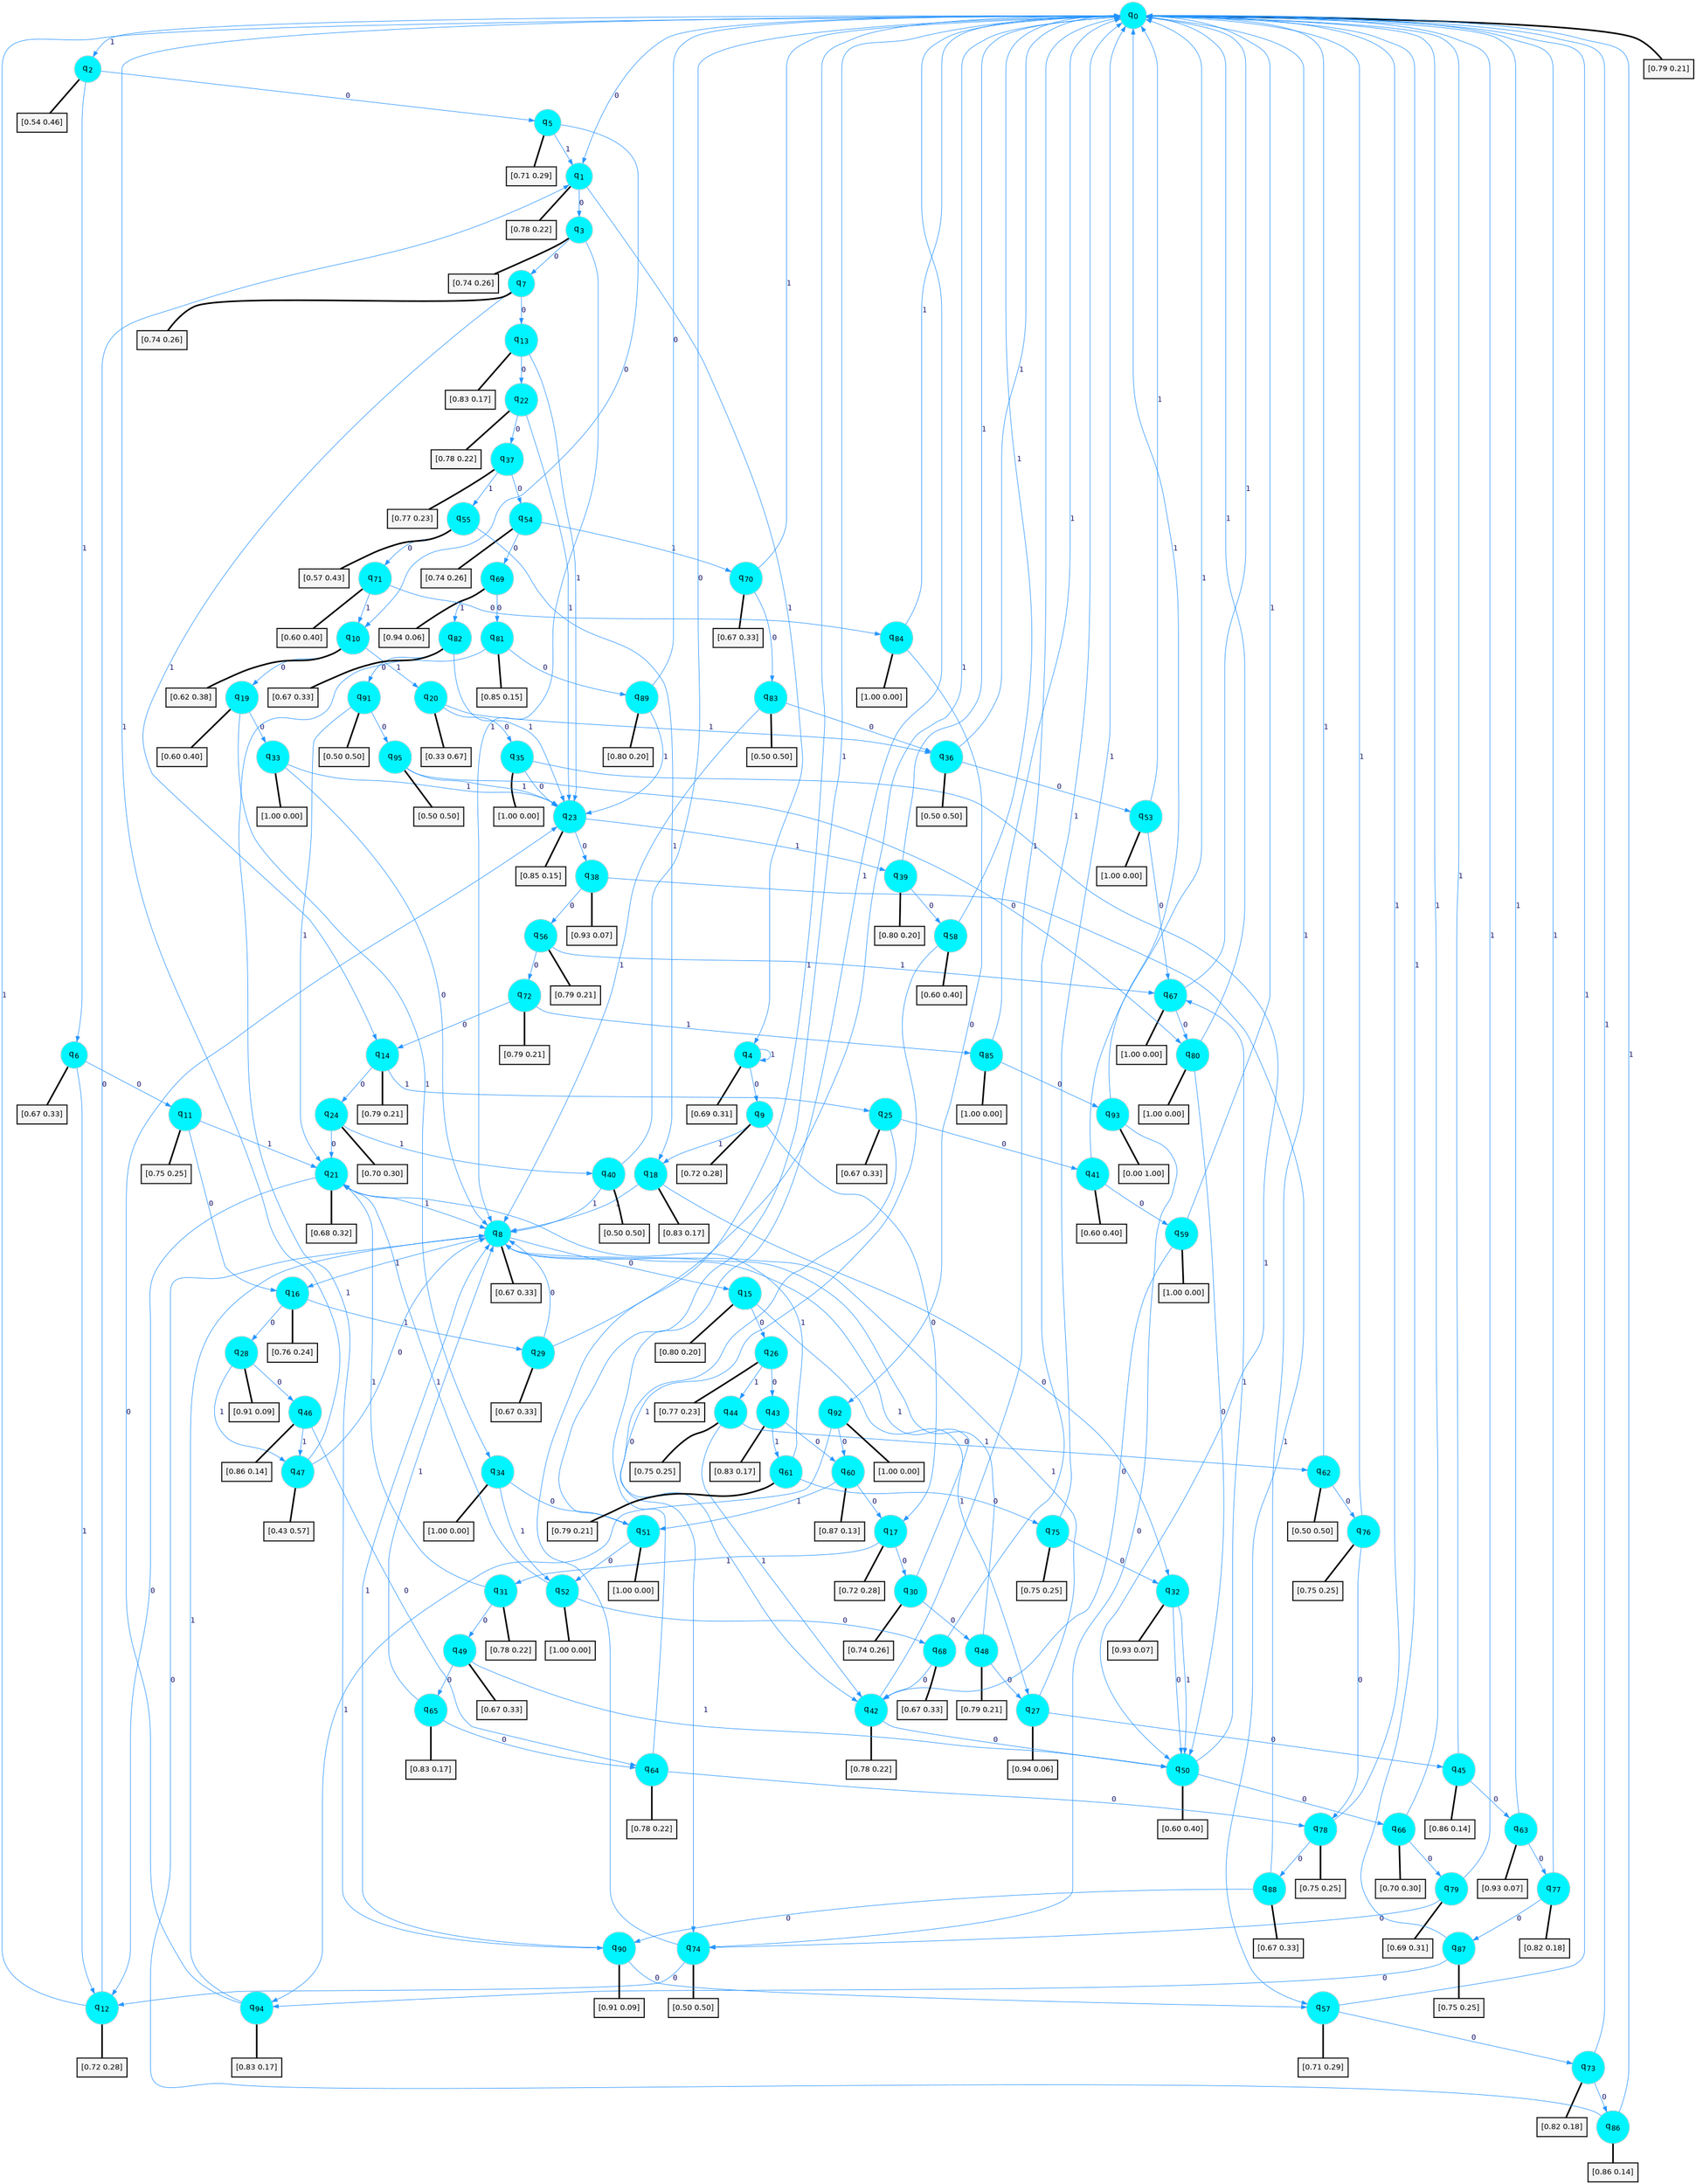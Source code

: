 digraph G {
graph [
bgcolor=transparent, dpi=300, rankdir=TD, size="40,25"];
node [
color=gray, fillcolor=turquoise1, fontcolor=black, fontname=Helvetica, fontsize=16, fontweight=bold, shape=circle, style=filled];
edge [
arrowsize=1, color=dodgerblue1, fontcolor=midnightblue, fontname=courier, fontweight=bold, penwidth=1, style=solid, weight=20];
0[label=<q<SUB>0</SUB>>];
1[label=<q<SUB>1</SUB>>];
2[label=<q<SUB>2</SUB>>];
3[label=<q<SUB>3</SUB>>];
4[label=<q<SUB>4</SUB>>];
5[label=<q<SUB>5</SUB>>];
6[label=<q<SUB>6</SUB>>];
7[label=<q<SUB>7</SUB>>];
8[label=<q<SUB>8</SUB>>];
9[label=<q<SUB>9</SUB>>];
10[label=<q<SUB>10</SUB>>];
11[label=<q<SUB>11</SUB>>];
12[label=<q<SUB>12</SUB>>];
13[label=<q<SUB>13</SUB>>];
14[label=<q<SUB>14</SUB>>];
15[label=<q<SUB>15</SUB>>];
16[label=<q<SUB>16</SUB>>];
17[label=<q<SUB>17</SUB>>];
18[label=<q<SUB>18</SUB>>];
19[label=<q<SUB>19</SUB>>];
20[label=<q<SUB>20</SUB>>];
21[label=<q<SUB>21</SUB>>];
22[label=<q<SUB>22</SUB>>];
23[label=<q<SUB>23</SUB>>];
24[label=<q<SUB>24</SUB>>];
25[label=<q<SUB>25</SUB>>];
26[label=<q<SUB>26</SUB>>];
27[label=<q<SUB>27</SUB>>];
28[label=<q<SUB>28</SUB>>];
29[label=<q<SUB>29</SUB>>];
30[label=<q<SUB>30</SUB>>];
31[label=<q<SUB>31</SUB>>];
32[label=<q<SUB>32</SUB>>];
33[label=<q<SUB>33</SUB>>];
34[label=<q<SUB>34</SUB>>];
35[label=<q<SUB>35</SUB>>];
36[label=<q<SUB>36</SUB>>];
37[label=<q<SUB>37</SUB>>];
38[label=<q<SUB>38</SUB>>];
39[label=<q<SUB>39</SUB>>];
40[label=<q<SUB>40</SUB>>];
41[label=<q<SUB>41</SUB>>];
42[label=<q<SUB>42</SUB>>];
43[label=<q<SUB>43</SUB>>];
44[label=<q<SUB>44</SUB>>];
45[label=<q<SUB>45</SUB>>];
46[label=<q<SUB>46</SUB>>];
47[label=<q<SUB>47</SUB>>];
48[label=<q<SUB>48</SUB>>];
49[label=<q<SUB>49</SUB>>];
50[label=<q<SUB>50</SUB>>];
51[label=<q<SUB>51</SUB>>];
52[label=<q<SUB>52</SUB>>];
53[label=<q<SUB>53</SUB>>];
54[label=<q<SUB>54</SUB>>];
55[label=<q<SUB>55</SUB>>];
56[label=<q<SUB>56</SUB>>];
57[label=<q<SUB>57</SUB>>];
58[label=<q<SUB>58</SUB>>];
59[label=<q<SUB>59</SUB>>];
60[label=<q<SUB>60</SUB>>];
61[label=<q<SUB>61</SUB>>];
62[label=<q<SUB>62</SUB>>];
63[label=<q<SUB>63</SUB>>];
64[label=<q<SUB>64</SUB>>];
65[label=<q<SUB>65</SUB>>];
66[label=<q<SUB>66</SUB>>];
67[label=<q<SUB>67</SUB>>];
68[label=<q<SUB>68</SUB>>];
69[label=<q<SUB>69</SUB>>];
70[label=<q<SUB>70</SUB>>];
71[label=<q<SUB>71</SUB>>];
72[label=<q<SUB>72</SUB>>];
73[label=<q<SUB>73</SUB>>];
74[label=<q<SUB>74</SUB>>];
75[label=<q<SUB>75</SUB>>];
76[label=<q<SUB>76</SUB>>];
77[label=<q<SUB>77</SUB>>];
78[label=<q<SUB>78</SUB>>];
79[label=<q<SUB>79</SUB>>];
80[label=<q<SUB>80</SUB>>];
81[label=<q<SUB>81</SUB>>];
82[label=<q<SUB>82</SUB>>];
83[label=<q<SUB>83</SUB>>];
84[label=<q<SUB>84</SUB>>];
85[label=<q<SUB>85</SUB>>];
86[label=<q<SUB>86</SUB>>];
87[label=<q<SUB>87</SUB>>];
88[label=<q<SUB>88</SUB>>];
89[label=<q<SUB>89</SUB>>];
90[label=<q<SUB>90</SUB>>];
91[label=<q<SUB>91</SUB>>];
92[label=<q<SUB>92</SUB>>];
93[label=<q<SUB>93</SUB>>];
94[label=<q<SUB>94</SUB>>];
95[label=<q<SUB>95</SUB>>];
96[label="[0.79 0.21]", shape=box,fontcolor=black, fontname=Helvetica, fontsize=14, penwidth=2, fillcolor=whitesmoke,color=black];
97[label="[0.78 0.22]", shape=box,fontcolor=black, fontname=Helvetica, fontsize=14, penwidth=2, fillcolor=whitesmoke,color=black];
98[label="[0.54 0.46]", shape=box,fontcolor=black, fontname=Helvetica, fontsize=14, penwidth=2, fillcolor=whitesmoke,color=black];
99[label="[0.74 0.26]", shape=box,fontcolor=black, fontname=Helvetica, fontsize=14, penwidth=2, fillcolor=whitesmoke,color=black];
100[label="[0.69 0.31]", shape=box,fontcolor=black, fontname=Helvetica, fontsize=14, penwidth=2, fillcolor=whitesmoke,color=black];
101[label="[0.71 0.29]", shape=box,fontcolor=black, fontname=Helvetica, fontsize=14, penwidth=2, fillcolor=whitesmoke,color=black];
102[label="[0.67 0.33]", shape=box,fontcolor=black, fontname=Helvetica, fontsize=14, penwidth=2, fillcolor=whitesmoke,color=black];
103[label="[0.74 0.26]", shape=box,fontcolor=black, fontname=Helvetica, fontsize=14, penwidth=2, fillcolor=whitesmoke,color=black];
104[label="[0.67 0.33]", shape=box,fontcolor=black, fontname=Helvetica, fontsize=14, penwidth=2, fillcolor=whitesmoke,color=black];
105[label="[0.72 0.28]", shape=box,fontcolor=black, fontname=Helvetica, fontsize=14, penwidth=2, fillcolor=whitesmoke,color=black];
106[label="[0.62 0.38]", shape=box,fontcolor=black, fontname=Helvetica, fontsize=14, penwidth=2, fillcolor=whitesmoke,color=black];
107[label="[0.75 0.25]", shape=box,fontcolor=black, fontname=Helvetica, fontsize=14, penwidth=2, fillcolor=whitesmoke,color=black];
108[label="[0.72 0.28]", shape=box,fontcolor=black, fontname=Helvetica, fontsize=14, penwidth=2, fillcolor=whitesmoke,color=black];
109[label="[0.83 0.17]", shape=box,fontcolor=black, fontname=Helvetica, fontsize=14, penwidth=2, fillcolor=whitesmoke,color=black];
110[label="[0.79 0.21]", shape=box,fontcolor=black, fontname=Helvetica, fontsize=14, penwidth=2, fillcolor=whitesmoke,color=black];
111[label="[0.80 0.20]", shape=box,fontcolor=black, fontname=Helvetica, fontsize=14, penwidth=2, fillcolor=whitesmoke,color=black];
112[label="[0.76 0.24]", shape=box,fontcolor=black, fontname=Helvetica, fontsize=14, penwidth=2, fillcolor=whitesmoke,color=black];
113[label="[0.72 0.28]", shape=box,fontcolor=black, fontname=Helvetica, fontsize=14, penwidth=2, fillcolor=whitesmoke,color=black];
114[label="[0.83 0.17]", shape=box,fontcolor=black, fontname=Helvetica, fontsize=14, penwidth=2, fillcolor=whitesmoke,color=black];
115[label="[0.60 0.40]", shape=box,fontcolor=black, fontname=Helvetica, fontsize=14, penwidth=2, fillcolor=whitesmoke,color=black];
116[label="[0.33 0.67]", shape=box,fontcolor=black, fontname=Helvetica, fontsize=14, penwidth=2, fillcolor=whitesmoke,color=black];
117[label="[0.68 0.32]", shape=box,fontcolor=black, fontname=Helvetica, fontsize=14, penwidth=2, fillcolor=whitesmoke,color=black];
118[label="[0.78 0.22]", shape=box,fontcolor=black, fontname=Helvetica, fontsize=14, penwidth=2, fillcolor=whitesmoke,color=black];
119[label="[0.85 0.15]", shape=box,fontcolor=black, fontname=Helvetica, fontsize=14, penwidth=2, fillcolor=whitesmoke,color=black];
120[label="[0.70 0.30]", shape=box,fontcolor=black, fontname=Helvetica, fontsize=14, penwidth=2, fillcolor=whitesmoke,color=black];
121[label="[0.67 0.33]", shape=box,fontcolor=black, fontname=Helvetica, fontsize=14, penwidth=2, fillcolor=whitesmoke,color=black];
122[label="[0.77 0.23]", shape=box,fontcolor=black, fontname=Helvetica, fontsize=14, penwidth=2, fillcolor=whitesmoke,color=black];
123[label="[0.94 0.06]", shape=box,fontcolor=black, fontname=Helvetica, fontsize=14, penwidth=2, fillcolor=whitesmoke,color=black];
124[label="[0.91 0.09]", shape=box,fontcolor=black, fontname=Helvetica, fontsize=14, penwidth=2, fillcolor=whitesmoke,color=black];
125[label="[0.67 0.33]", shape=box,fontcolor=black, fontname=Helvetica, fontsize=14, penwidth=2, fillcolor=whitesmoke,color=black];
126[label="[0.74 0.26]", shape=box,fontcolor=black, fontname=Helvetica, fontsize=14, penwidth=2, fillcolor=whitesmoke,color=black];
127[label="[0.78 0.22]", shape=box,fontcolor=black, fontname=Helvetica, fontsize=14, penwidth=2, fillcolor=whitesmoke,color=black];
128[label="[0.93 0.07]", shape=box,fontcolor=black, fontname=Helvetica, fontsize=14, penwidth=2, fillcolor=whitesmoke,color=black];
129[label="[1.00 0.00]", shape=box,fontcolor=black, fontname=Helvetica, fontsize=14, penwidth=2, fillcolor=whitesmoke,color=black];
130[label="[1.00 0.00]", shape=box,fontcolor=black, fontname=Helvetica, fontsize=14, penwidth=2, fillcolor=whitesmoke,color=black];
131[label="[1.00 0.00]", shape=box,fontcolor=black, fontname=Helvetica, fontsize=14, penwidth=2, fillcolor=whitesmoke,color=black];
132[label="[0.50 0.50]", shape=box,fontcolor=black, fontname=Helvetica, fontsize=14, penwidth=2, fillcolor=whitesmoke,color=black];
133[label="[0.77 0.23]", shape=box,fontcolor=black, fontname=Helvetica, fontsize=14, penwidth=2, fillcolor=whitesmoke,color=black];
134[label="[0.93 0.07]", shape=box,fontcolor=black, fontname=Helvetica, fontsize=14, penwidth=2, fillcolor=whitesmoke,color=black];
135[label="[0.80 0.20]", shape=box,fontcolor=black, fontname=Helvetica, fontsize=14, penwidth=2, fillcolor=whitesmoke,color=black];
136[label="[0.50 0.50]", shape=box,fontcolor=black, fontname=Helvetica, fontsize=14, penwidth=2, fillcolor=whitesmoke,color=black];
137[label="[0.60 0.40]", shape=box,fontcolor=black, fontname=Helvetica, fontsize=14, penwidth=2, fillcolor=whitesmoke,color=black];
138[label="[0.78 0.22]", shape=box,fontcolor=black, fontname=Helvetica, fontsize=14, penwidth=2, fillcolor=whitesmoke,color=black];
139[label="[0.83 0.17]", shape=box,fontcolor=black, fontname=Helvetica, fontsize=14, penwidth=2, fillcolor=whitesmoke,color=black];
140[label="[0.75 0.25]", shape=box,fontcolor=black, fontname=Helvetica, fontsize=14, penwidth=2, fillcolor=whitesmoke,color=black];
141[label="[0.86 0.14]", shape=box,fontcolor=black, fontname=Helvetica, fontsize=14, penwidth=2, fillcolor=whitesmoke,color=black];
142[label="[0.86 0.14]", shape=box,fontcolor=black, fontname=Helvetica, fontsize=14, penwidth=2, fillcolor=whitesmoke,color=black];
143[label="[0.43 0.57]", shape=box,fontcolor=black, fontname=Helvetica, fontsize=14, penwidth=2, fillcolor=whitesmoke,color=black];
144[label="[0.79 0.21]", shape=box,fontcolor=black, fontname=Helvetica, fontsize=14, penwidth=2, fillcolor=whitesmoke,color=black];
145[label="[0.67 0.33]", shape=box,fontcolor=black, fontname=Helvetica, fontsize=14, penwidth=2, fillcolor=whitesmoke,color=black];
146[label="[0.60 0.40]", shape=box,fontcolor=black, fontname=Helvetica, fontsize=14, penwidth=2, fillcolor=whitesmoke,color=black];
147[label="[1.00 0.00]", shape=box,fontcolor=black, fontname=Helvetica, fontsize=14, penwidth=2, fillcolor=whitesmoke,color=black];
148[label="[1.00 0.00]", shape=box,fontcolor=black, fontname=Helvetica, fontsize=14, penwidth=2, fillcolor=whitesmoke,color=black];
149[label="[1.00 0.00]", shape=box,fontcolor=black, fontname=Helvetica, fontsize=14, penwidth=2, fillcolor=whitesmoke,color=black];
150[label="[0.74 0.26]", shape=box,fontcolor=black, fontname=Helvetica, fontsize=14, penwidth=2, fillcolor=whitesmoke,color=black];
151[label="[0.57 0.43]", shape=box,fontcolor=black, fontname=Helvetica, fontsize=14, penwidth=2, fillcolor=whitesmoke,color=black];
152[label="[0.79 0.21]", shape=box,fontcolor=black, fontname=Helvetica, fontsize=14, penwidth=2, fillcolor=whitesmoke,color=black];
153[label="[0.71 0.29]", shape=box,fontcolor=black, fontname=Helvetica, fontsize=14, penwidth=2, fillcolor=whitesmoke,color=black];
154[label="[0.60 0.40]", shape=box,fontcolor=black, fontname=Helvetica, fontsize=14, penwidth=2, fillcolor=whitesmoke,color=black];
155[label="[1.00 0.00]", shape=box,fontcolor=black, fontname=Helvetica, fontsize=14, penwidth=2, fillcolor=whitesmoke,color=black];
156[label="[0.87 0.13]", shape=box,fontcolor=black, fontname=Helvetica, fontsize=14, penwidth=2, fillcolor=whitesmoke,color=black];
157[label="[0.79 0.21]", shape=box,fontcolor=black, fontname=Helvetica, fontsize=14, penwidth=2, fillcolor=whitesmoke,color=black];
158[label="[0.50 0.50]", shape=box,fontcolor=black, fontname=Helvetica, fontsize=14, penwidth=2, fillcolor=whitesmoke,color=black];
159[label="[0.93 0.07]", shape=box,fontcolor=black, fontname=Helvetica, fontsize=14, penwidth=2, fillcolor=whitesmoke,color=black];
160[label="[0.78 0.22]", shape=box,fontcolor=black, fontname=Helvetica, fontsize=14, penwidth=2, fillcolor=whitesmoke,color=black];
161[label="[0.83 0.17]", shape=box,fontcolor=black, fontname=Helvetica, fontsize=14, penwidth=2, fillcolor=whitesmoke,color=black];
162[label="[0.70 0.30]", shape=box,fontcolor=black, fontname=Helvetica, fontsize=14, penwidth=2, fillcolor=whitesmoke,color=black];
163[label="[1.00 0.00]", shape=box,fontcolor=black, fontname=Helvetica, fontsize=14, penwidth=2, fillcolor=whitesmoke,color=black];
164[label="[0.67 0.33]", shape=box,fontcolor=black, fontname=Helvetica, fontsize=14, penwidth=2, fillcolor=whitesmoke,color=black];
165[label="[0.94 0.06]", shape=box,fontcolor=black, fontname=Helvetica, fontsize=14, penwidth=2, fillcolor=whitesmoke,color=black];
166[label="[0.67 0.33]", shape=box,fontcolor=black, fontname=Helvetica, fontsize=14, penwidth=2, fillcolor=whitesmoke,color=black];
167[label="[0.60 0.40]", shape=box,fontcolor=black, fontname=Helvetica, fontsize=14, penwidth=2, fillcolor=whitesmoke,color=black];
168[label="[0.79 0.21]", shape=box,fontcolor=black, fontname=Helvetica, fontsize=14, penwidth=2, fillcolor=whitesmoke,color=black];
169[label="[0.82 0.18]", shape=box,fontcolor=black, fontname=Helvetica, fontsize=14, penwidth=2, fillcolor=whitesmoke,color=black];
170[label="[0.50 0.50]", shape=box,fontcolor=black, fontname=Helvetica, fontsize=14, penwidth=2, fillcolor=whitesmoke,color=black];
171[label="[0.75 0.25]", shape=box,fontcolor=black, fontname=Helvetica, fontsize=14, penwidth=2, fillcolor=whitesmoke,color=black];
172[label="[0.75 0.25]", shape=box,fontcolor=black, fontname=Helvetica, fontsize=14, penwidth=2, fillcolor=whitesmoke,color=black];
173[label="[0.82 0.18]", shape=box,fontcolor=black, fontname=Helvetica, fontsize=14, penwidth=2, fillcolor=whitesmoke,color=black];
174[label="[0.75 0.25]", shape=box,fontcolor=black, fontname=Helvetica, fontsize=14, penwidth=2, fillcolor=whitesmoke,color=black];
175[label="[0.69 0.31]", shape=box,fontcolor=black, fontname=Helvetica, fontsize=14, penwidth=2, fillcolor=whitesmoke,color=black];
176[label="[1.00 0.00]", shape=box,fontcolor=black, fontname=Helvetica, fontsize=14, penwidth=2, fillcolor=whitesmoke,color=black];
177[label="[0.85 0.15]", shape=box,fontcolor=black, fontname=Helvetica, fontsize=14, penwidth=2, fillcolor=whitesmoke,color=black];
178[label="[0.67 0.33]", shape=box,fontcolor=black, fontname=Helvetica, fontsize=14, penwidth=2, fillcolor=whitesmoke,color=black];
179[label="[0.50 0.50]", shape=box,fontcolor=black, fontname=Helvetica, fontsize=14, penwidth=2, fillcolor=whitesmoke,color=black];
180[label="[1.00 0.00]", shape=box,fontcolor=black, fontname=Helvetica, fontsize=14, penwidth=2, fillcolor=whitesmoke,color=black];
181[label="[1.00 0.00]", shape=box,fontcolor=black, fontname=Helvetica, fontsize=14, penwidth=2, fillcolor=whitesmoke,color=black];
182[label="[0.86 0.14]", shape=box,fontcolor=black, fontname=Helvetica, fontsize=14, penwidth=2, fillcolor=whitesmoke,color=black];
183[label="[0.75 0.25]", shape=box,fontcolor=black, fontname=Helvetica, fontsize=14, penwidth=2, fillcolor=whitesmoke,color=black];
184[label="[0.67 0.33]", shape=box,fontcolor=black, fontname=Helvetica, fontsize=14, penwidth=2, fillcolor=whitesmoke,color=black];
185[label="[0.80 0.20]", shape=box,fontcolor=black, fontname=Helvetica, fontsize=14, penwidth=2, fillcolor=whitesmoke,color=black];
186[label="[0.91 0.09]", shape=box,fontcolor=black, fontname=Helvetica, fontsize=14, penwidth=2, fillcolor=whitesmoke,color=black];
187[label="[0.50 0.50]", shape=box,fontcolor=black, fontname=Helvetica, fontsize=14, penwidth=2, fillcolor=whitesmoke,color=black];
188[label="[1.00 0.00]", shape=box,fontcolor=black, fontname=Helvetica, fontsize=14, penwidth=2, fillcolor=whitesmoke,color=black];
189[label="[0.00 1.00]", shape=box,fontcolor=black, fontname=Helvetica, fontsize=14, penwidth=2, fillcolor=whitesmoke,color=black];
190[label="[0.83 0.17]", shape=box,fontcolor=black, fontname=Helvetica, fontsize=14, penwidth=2, fillcolor=whitesmoke,color=black];
191[label="[0.50 0.50]", shape=box,fontcolor=black, fontname=Helvetica, fontsize=14, penwidth=2, fillcolor=whitesmoke,color=black];
0->1 [label=0];
0->2 [label=1];
0->96 [arrowhead=none, penwidth=3,color=black];
1->3 [label=0];
1->4 [label=1];
1->97 [arrowhead=none, penwidth=3,color=black];
2->5 [label=0];
2->6 [label=1];
2->98 [arrowhead=none, penwidth=3,color=black];
3->7 [label=0];
3->8 [label=1];
3->99 [arrowhead=none, penwidth=3,color=black];
4->9 [label=0];
4->4 [label=1];
4->100 [arrowhead=none, penwidth=3,color=black];
5->10 [label=0];
5->1 [label=1];
5->101 [arrowhead=none, penwidth=3,color=black];
6->11 [label=0];
6->12 [label=1];
6->102 [arrowhead=none, penwidth=3,color=black];
7->13 [label=0];
7->14 [label=1];
7->103 [arrowhead=none, penwidth=3,color=black];
8->15 [label=0];
8->16 [label=1];
8->104 [arrowhead=none, penwidth=3,color=black];
9->17 [label=0];
9->18 [label=1];
9->105 [arrowhead=none, penwidth=3,color=black];
10->19 [label=0];
10->20 [label=1];
10->106 [arrowhead=none, penwidth=3,color=black];
11->16 [label=0];
11->21 [label=1];
11->107 [arrowhead=none, penwidth=3,color=black];
12->1 [label=0];
12->0 [label=1];
12->108 [arrowhead=none, penwidth=3,color=black];
13->22 [label=0];
13->23 [label=1];
13->109 [arrowhead=none, penwidth=3,color=black];
14->24 [label=0];
14->25 [label=1];
14->110 [arrowhead=none, penwidth=3,color=black];
15->26 [label=0];
15->27 [label=1];
15->111 [arrowhead=none, penwidth=3,color=black];
16->28 [label=0];
16->29 [label=1];
16->112 [arrowhead=none, penwidth=3,color=black];
17->30 [label=0];
17->31 [label=1];
17->113 [arrowhead=none, penwidth=3,color=black];
18->32 [label=0];
18->8 [label=1];
18->114 [arrowhead=none, penwidth=3,color=black];
19->33 [label=0];
19->34 [label=1];
19->115 [arrowhead=none, penwidth=3,color=black];
20->35 [label=0];
20->36 [label=1];
20->116 [arrowhead=none, penwidth=3,color=black];
21->12 [label=0];
21->8 [label=1];
21->117 [arrowhead=none, penwidth=3,color=black];
22->37 [label=0];
22->23 [label=1];
22->118 [arrowhead=none, penwidth=3,color=black];
23->38 [label=0];
23->39 [label=1];
23->119 [arrowhead=none, penwidth=3,color=black];
24->21 [label=0];
24->40 [label=1];
24->120 [arrowhead=none, penwidth=3,color=black];
25->41 [label=0];
25->42 [label=1];
25->121 [arrowhead=none, penwidth=3,color=black];
26->43 [label=0];
26->44 [label=1];
26->122 [arrowhead=none, penwidth=3,color=black];
27->45 [label=0];
27->8 [label=1];
27->123 [arrowhead=none, penwidth=3,color=black];
28->46 [label=0];
28->47 [label=1];
28->124 [arrowhead=none, penwidth=3,color=black];
29->8 [label=0];
29->0 [label=1];
29->125 [arrowhead=none, penwidth=3,color=black];
30->48 [label=0];
30->8 [label=1];
30->126 [arrowhead=none, penwidth=3,color=black];
31->49 [label=0];
31->21 [label=1];
31->127 [arrowhead=none, penwidth=3,color=black];
32->50 [label=0];
32->50 [label=1];
32->128 [arrowhead=none, penwidth=3,color=black];
33->8 [label=0];
33->23 [label=1];
33->129 [arrowhead=none, penwidth=3,color=black];
34->51 [label=0];
34->52 [label=1];
34->130 [arrowhead=none, penwidth=3,color=black];
35->23 [label=0];
35->50 [label=1];
35->131 [arrowhead=none, penwidth=3,color=black];
36->53 [label=0];
36->0 [label=1];
36->132 [arrowhead=none, penwidth=3,color=black];
37->54 [label=0];
37->55 [label=1];
37->133 [arrowhead=none, penwidth=3,color=black];
38->56 [label=0];
38->57 [label=1];
38->134 [arrowhead=none, penwidth=3,color=black];
39->58 [label=0];
39->0 [label=1];
39->135 [arrowhead=none, penwidth=3,color=black];
40->0 [label=0];
40->8 [label=1];
40->136 [arrowhead=none, penwidth=3,color=black];
41->59 [label=0];
41->0 [label=1];
41->137 [arrowhead=none, penwidth=3,color=black];
42->50 [label=0];
42->0 [label=1];
42->138 [arrowhead=none, penwidth=3,color=black];
43->60 [label=0];
43->61 [label=1];
43->139 [arrowhead=none, penwidth=3,color=black];
44->62 [label=0];
44->42 [label=1];
44->140 [arrowhead=none, penwidth=3,color=black];
45->63 [label=0];
45->0 [label=1];
45->141 [arrowhead=none, penwidth=3,color=black];
46->64 [label=0];
46->47 [label=1];
46->142 [arrowhead=none, penwidth=3,color=black];
47->8 [label=0];
47->0 [label=1];
47->143 [arrowhead=none, penwidth=3,color=black];
48->27 [label=0];
48->8 [label=1];
48->144 [arrowhead=none, penwidth=3,color=black];
49->65 [label=0];
49->50 [label=1];
49->145 [arrowhead=none, penwidth=3,color=black];
50->66 [label=0];
50->67 [label=1];
50->146 [arrowhead=none, penwidth=3,color=black];
51->52 [label=0];
51->0 [label=1];
51->147 [arrowhead=none, penwidth=3,color=black];
52->68 [label=0];
52->21 [label=1];
52->148 [arrowhead=none, penwidth=3,color=black];
53->67 [label=0];
53->0 [label=1];
53->149 [arrowhead=none, penwidth=3,color=black];
54->69 [label=0];
54->70 [label=1];
54->150 [arrowhead=none, penwidth=3,color=black];
55->71 [label=0];
55->18 [label=1];
55->151 [arrowhead=none, penwidth=3,color=black];
56->72 [label=0];
56->67 [label=1];
56->152 [arrowhead=none, penwidth=3,color=black];
57->73 [label=0];
57->0 [label=1];
57->153 [arrowhead=none, penwidth=3,color=black];
58->74 [label=0];
58->0 [label=1];
58->154 [arrowhead=none, penwidth=3,color=black];
59->42 [label=0];
59->0 [label=1];
59->155 [arrowhead=none, penwidth=3,color=black];
60->17 [label=0];
60->51 [label=1];
60->156 [arrowhead=none, penwidth=3,color=black];
61->75 [label=0];
61->21 [label=1];
61->157 [arrowhead=none, penwidth=3,color=black];
62->76 [label=0];
62->0 [label=1];
62->158 [arrowhead=none, penwidth=3,color=black];
63->77 [label=0];
63->0 [label=1];
63->159 [arrowhead=none, penwidth=3,color=black];
64->78 [label=0];
64->0 [label=1];
64->160 [arrowhead=none, penwidth=3,color=black];
65->64 [label=0];
65->8 [label=1];
65->161 [arrowhead=none, penwidth=3,color=black];
66->79 [label=0];
66->0 [label=1];
66->162 [arrowhead=none, penwidth=3,color=black];
67->80 [label=0];
67->0 [label=1];
67->163 [arrowhead=none, penwidth=3,color=black];
68->42 [label=0];
68->0 [label=1];
68->164 [arrowhead=none, penwidth=3,color=black];
69->81 [label=0];
69->82 [label=1];
69->165 [arrowhead=none, penwidth=3,color=black];
70->83 [label=0];
70->0 [label=1];
70->166 [arrowhead=none, penwidth=3,color=black];
71->84 [label=0];
71->10 [label=1];
71->167 [arrowhead=none, penwidth=3,color=black];
72->14 [label=0];
72->85 [label=1];
72->168 [arrowhead=none, penwidth=3,color=black];
73->86 [label=0];
73->0 [label=1];
73->169 [arrowhead=none, penwidth=3,color=black];
74->12 [label=0];
74->0 [label=1];
74->170 [arrowhead=none, penwidth=3,color=black];
75->32 [label=0];
75->0 [label=1];
75->171 [arrowhead=none, penwidth=3,color=black];
76->78 [label=0];
76->0 [label=1];
76->172 [arrowhead=none, penwidth=3,color=black];
77->87 [label=0];
77->0 [label=1];
77->173 [arrowhead=none, penwidth=3,color=black];
78->88 [label=0];
78->0 [label=1];
78->174 [arrowhead=none, penwidth=3,color=black];
79->74 [label=0];
79->0 [label=1];
79->175 [arrowhead=none, penwidth=3,color=black];
80->50 [label=0];
80->0 [label=1];
80->176 [arrowhead=none, penwidth=3,color=black];
81->89 [label=0];
81->90 [label=1];
81->177 [arrowhead=none, penwidth=3,color=black];
82->91 [label=0];
82->23 [label=1];
82->178 [arrowhead=none, penwidth=3,color=black];
83->36 [label=0];
83->8 [label=1];
83->179 [arrowhead=none, penwidth=3,color=black];
84->92 [label=0];
84->0 [label=1];
84->180 [arrowhead=none, penwidth=3,color=black];
85->93 [label=0];
85->0 [label=1];
85->181 [arrowhead=none, penwidth=3,color=black];
86->8 [label=0];
86->0 [label=1];
86->182 [arrowhead=none, penwidth=3,color=black];
87->94 [label=0];
87->0 [label=1];
87->183 [arrowhead=none, penwidth=3,color=black];
88->90 [label=0];
88->0 [label=1];
88->184 [arrowhead=none, penwidth=3,color=black];
89->0 [label=0];
89->23 [label=1];
89->185 [arrowhead=none, penwidth=3,color=black];
90->57 [label=0];
90->8 [label=1];
90->186 [arrowhead=none, penwidth=3,color=black];
91->95 [label=0];
91->21 [label=1];
91->187 [arrowhead=none, penwidth=3,color=black];
92->60 [label=0];
92->94 [label=1];
92->188 [arrowhead=none, penwidth=3,color=black];
93->74 [label=0];
93->0 [label=1];
93->189 [arrowhead=none, penwidth=3,color=black];
94->23 [label=0];
94->8 [label=1];
94->190 [arrowhead=none, penwidth=3,color=black];
95->80 [label=0];
95->23 [label=1];
95->191 [arrowhead=none, penwidth=3,color=black];
}
